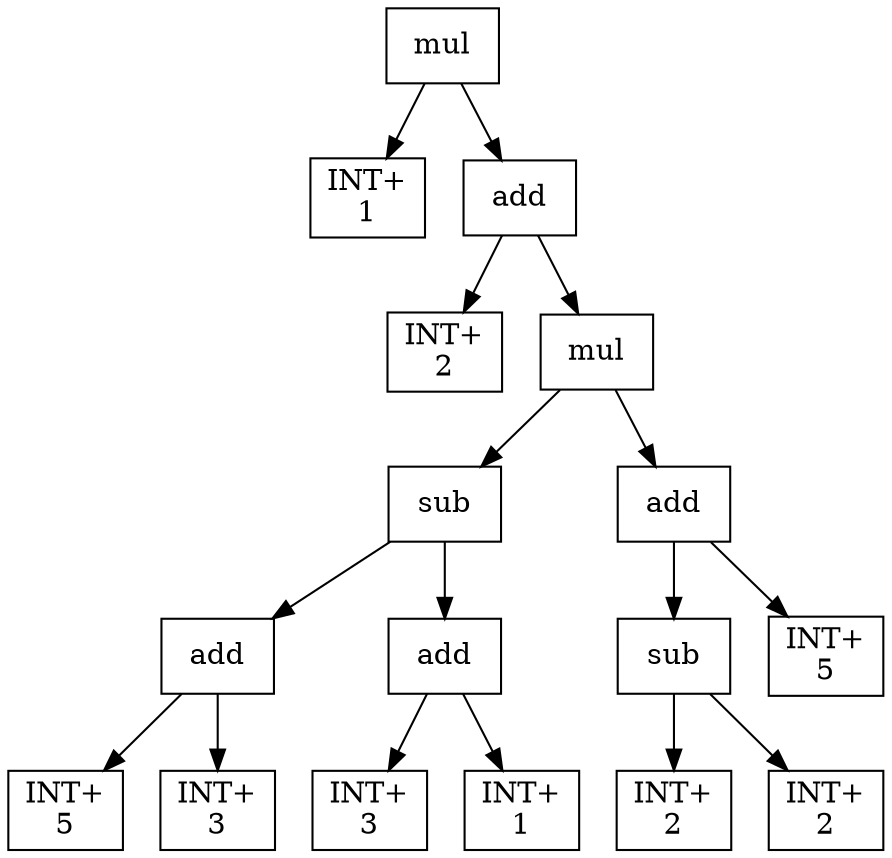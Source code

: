 digraph expr {
  node [shape=box];
  n1 [label="mul"];
  n2 [label="INT+\n1"];
  n3 [label="add"];
  n4 [label="INT+\n2"];
  n5 [label="mul"];
  n6 [label="sub"];
  n7 [label="add"];
  n8 [label="INT+\n5"];
  n9 [label="INT+\n3"];
  n7 -> n8;
  n7 -> n9;
  n10 [label="add"];
  n11 [label="INT+\n3"];
  n12 [label="INT+\n1"];
  n10 -> n11;
  n10 -> n12;
  n6 -> n7;
  n6 -> n10;
  n13 [label="add"];
  n14 [label="sub"];
  n15 [label="INT+\n2"];
  n16 [label="INT+\n2"];
  n14 -> n15;
  n14 -> n16;
  n17 [label="INT+\n5"];
  n13 -> n14;
  n13 -> n17;
  n5 -> n6;
  n5 -> n13;
  n3 -> n4;
  n3 -> n5;
  n1 -> n2;
  n1 -> n3;
}